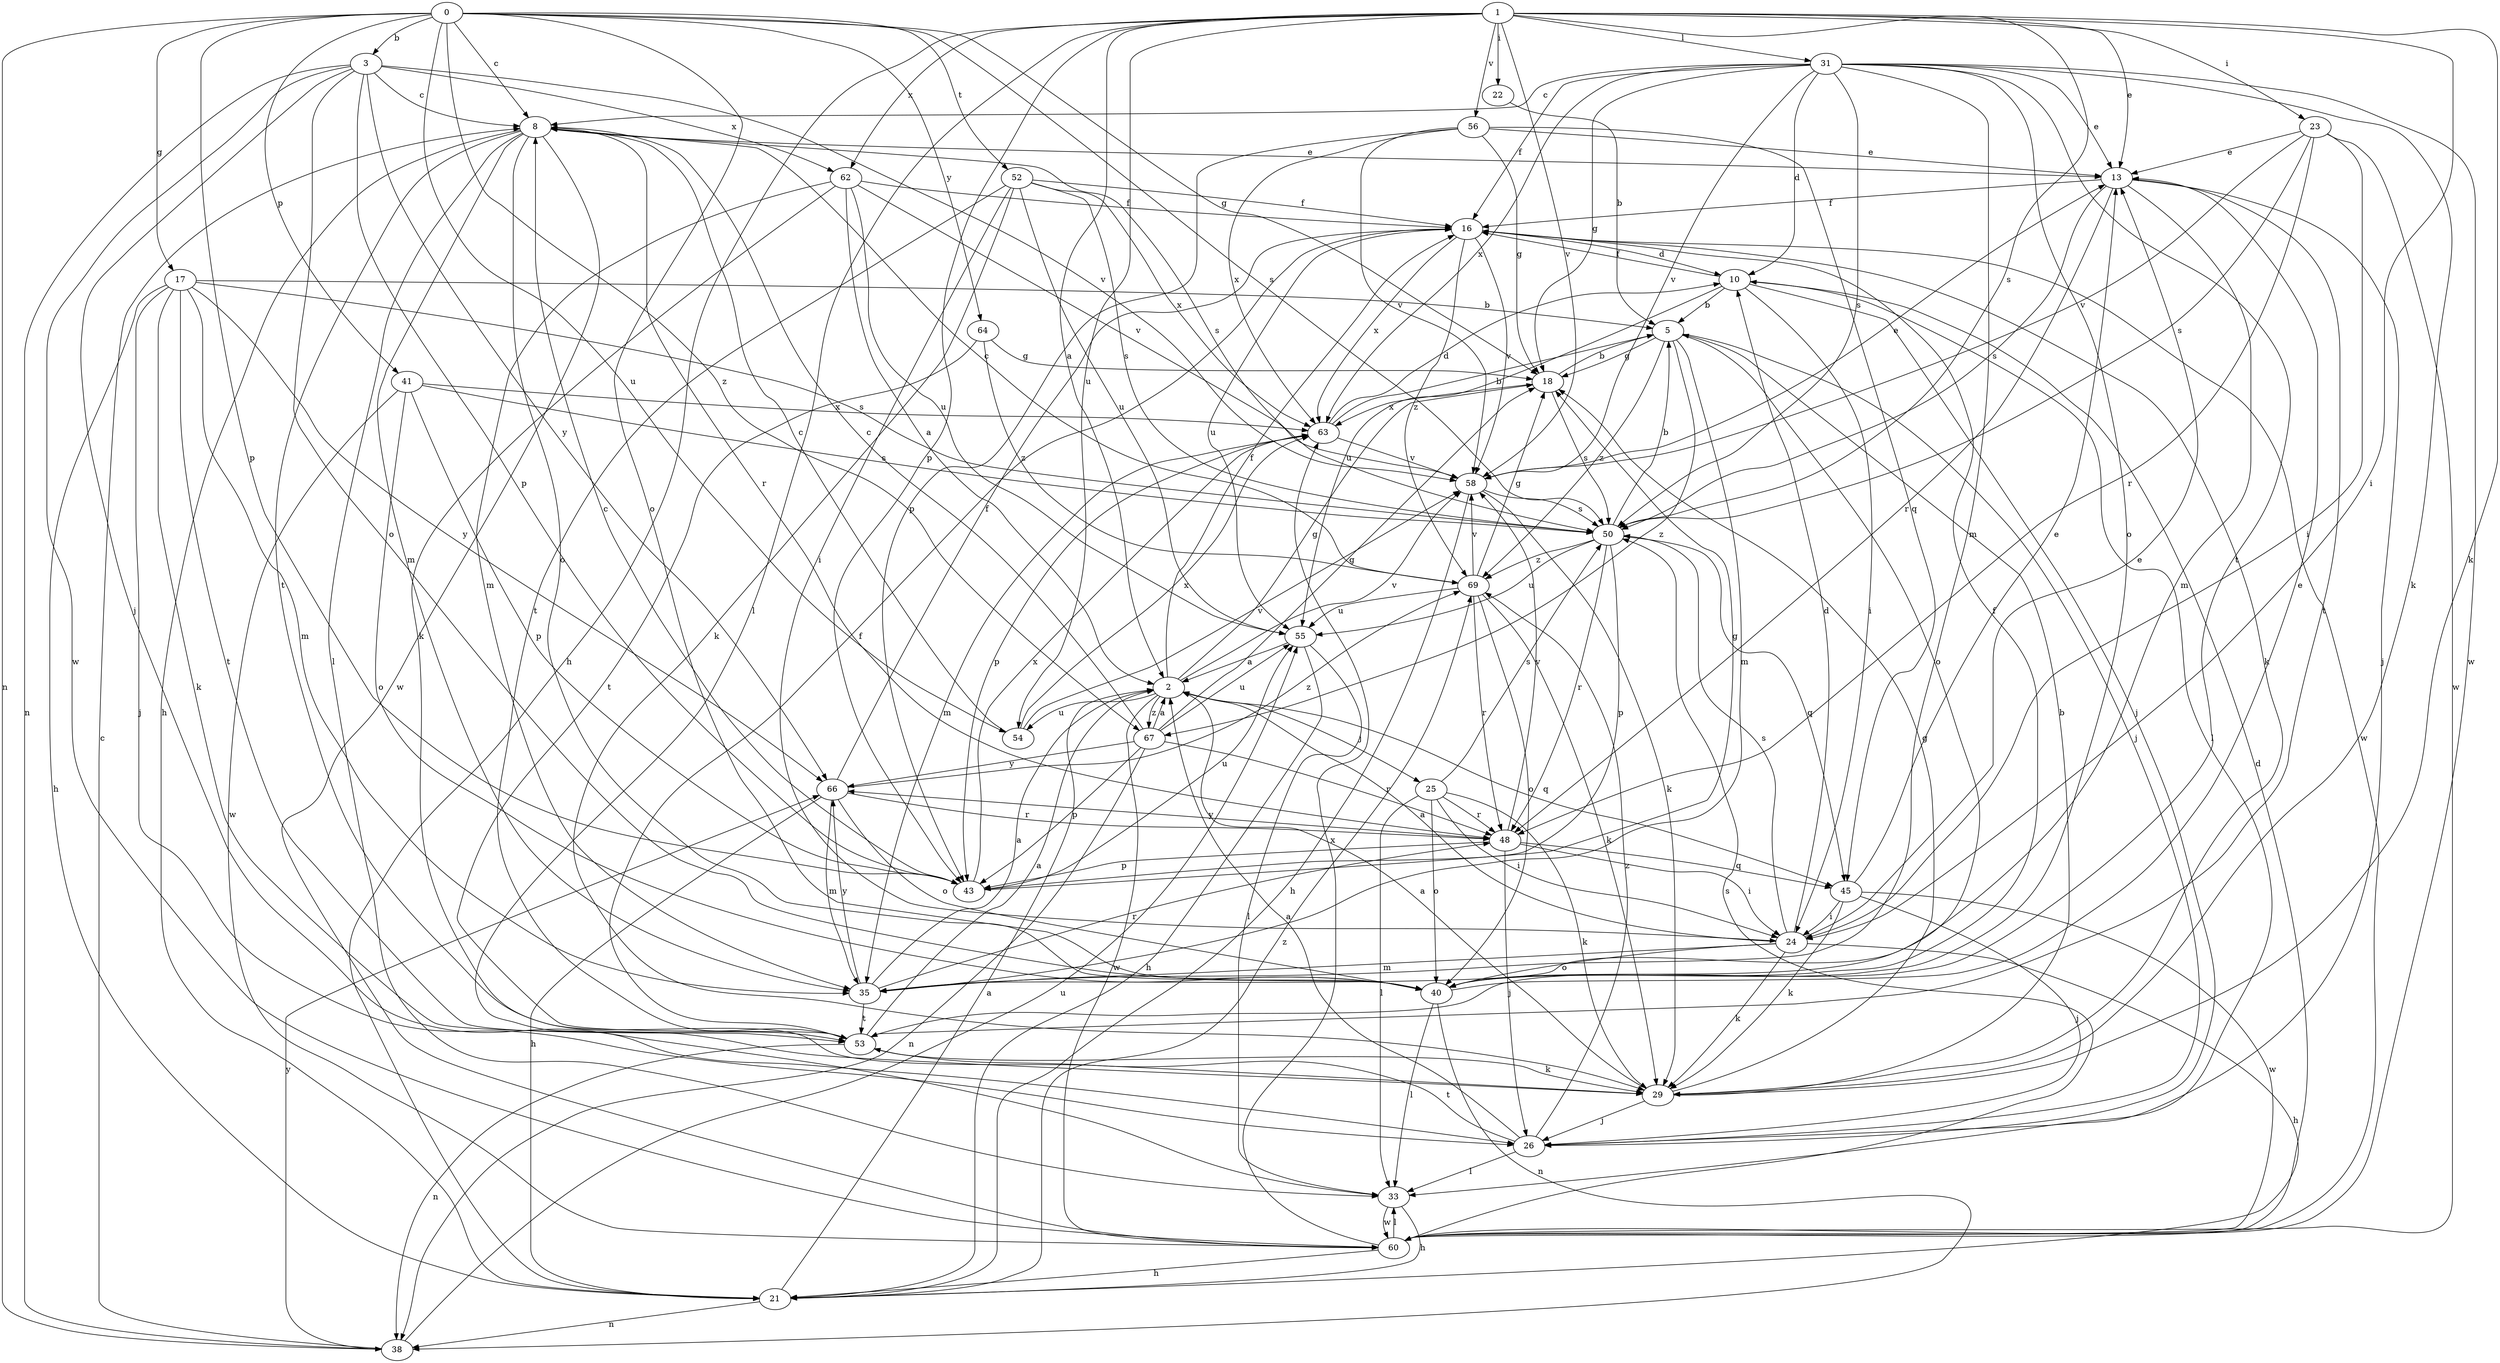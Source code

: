strict digraph  {
0;
1;
2;
3;
5;
8;
10;
13;
16;
17;
18;
21;
22;
23;
24;
25;
26;
29;
31;
33;
35;
38;
40;
41;
43;
45;
48;
50;
52;
53;
54;
55;
56;
58;
60;
62;
63;
64;
66;
67;
69;
0 -> 3  [label=b];
0 -> 8  [label=c];
0 -> 17  [label=g];
0 -> 18  [label=g];
0 -> 38  [label=n];
0 -> 40  [label=o];
0 -> 41  [label=p];
0 -> 43  [label=p];
0 -> 50  [label=s];
0 -> 52  [label=t];
0 -> 54  [label=u];
0 -> 64  [label=y];
0 -> 67  [label=z];
1 -> 2  [label=a];
1 -> 13  [label=e];
1 -> 21  [label=h];
1 -> 22  [label=i];
1 -> 23  [label=i];
1 -> 24  [label=i];
1 -> 29  [label=k];
1 -> 31  [label=l];
1 -> 33  [label=l];
1 -> 43  [label=p];
1 -> 50  [label=s];
1 -> 54  [label=u];
1 -> 56  [label=v];
1 -> 58  [label=v];
1 -> 62  [label=x];
2 -> 16  [label=f];
2 -> 18  [label=g];
2 -> 25  [label=j];
2 -> 45  [label=q];
2 -> 54  [label=u];
2 -> 58  [label=v];
2 -> 60  [label=w];
2 -> 67  [label=z];
3 -> 8  [label=c];
3 -> 26  [label=j];
3 -> 38  [label=n];
3 -> 40  [label=o];
3 -> 43  [label=p];
3 -> 58  [label=v];
3 -> 60  [label=w];
3 -> 62  [label=x];
3 -> 66  [label=y];
5 -> 18  [label=g];
5 -> 26  [label=j];
5 -> 35  [label=m];
5 -> 40  [label=o];
5 -> 67  [label=z];
5 -> 69  [label=z];
8 -> 13  [label=e];
8 -> 21  [label=h];
8 -> 33  [label=l];
8 -> 35  [label=m];
8 -> 40  [label=o];
8 -> 48  [label=r];
8 -> 50  [label=s];
8 -> 53  [label=t];
8 -> 60  [label=w];
10 -> 5  [label=b];
10 -> 16  [label=f];
10 -> 24  [label=i];
10 -> 26  [label=j];
10 -> 33  [label=l];
10 -> 55  [label=u];
13 -> 16  [label=f];
13 -> 26  [label=j];
13 -> 35  [label=m];
13 -> 48  [label=r];
13 -> 50  [label=s];
13 -> 53  [label=t];
16 -> 10  [label=d];
16 -> 29  [label=k];
16 -> 55  [label=u];
16 -> 58  [label=v];
16 -> 60  [label=w];
16 -> 63  [label=x];
16 -> 69  [label=z];
17 -> 5  [label=b];
17 -> 21  [label=h];
17 -> 26  [label=j];
17 -> 29  [label=k];
17 -> 35  [label=m];
17 -> 50  [label=s];
17 -> 53  [label=t];
17 -> 66  [label=y];
18 -> 5  [label=b];
18 -> 50  [label=s];
18 -> 63  [label=x];
21 -> 2  [label=a];
21 -> 38  [label=n];
21 -> 69  [label=z];
22 -> 5  [label=b];
23 -> 13  [label=e];
23 -> 24  [label=i];
23 -> 48  [label=r];
23 -> 50  [label=s];
23 -> 58  [label=v];
23 -> 60  [label=w];
24 -> 2  [label=a];
24 -> 10  [label=d];
24 -> 13  [label=e];
24 -> 21  [label=h];
24 -> 29  [label=k];
24 -> 35  [label=m];
24 -> 40  [label=o];
24 -> 50  [label=s];
25 -> 24  [label=i];
25 -> 29  [label=k];
25 -> 33  [label=l];
25 -> 40  [label=o];
25 -> 48  [label=r];
25 -> 50  [label=s];
26 -> 2  [label=a];
26 -> 33  [label=l];
26 -> 53  [label=t];
26 -> 69  [label=z];
29 -> 2  [label=a];
29 -> 5  [label=b];
29 -> 18  [label=g];
29 -> 26  [label=j];
31 -> 8  [label=c];
31 -> 10  [label=d];
31 -> 13  [label=e];
31 -> 16  [label=f];
31 -> 18  [label=g];
31 -> 29  [label=k];
31 -> 35  [label=m];
31 -> 40  [label=o];
31 -> 50  [label=s];
31 -> 53  [label=t];
31 -> 58  [label=v];
31 -> 60  [label=w];
31 -> 63  [label=x];
33 -> 21  [label=h];
33 -> 60  [label=w];
35 -> 2  [label=a];
35 -> 48  [label=r];
35 -> 53  [label=t];
35 -> 66  [label=y];
38 -> 8  [label=c];
38 -> 55  [label=u];
38 -> 66  [label=y];
40 -> 13  [label=e];
40 -> 16  [label=f];
40 -> 33  [label=l];
40 -> 38  [label=n];
41 -> 40  [label=o];
41 -> 43  [label=p];
41 -> 50  [label=s];
41 -> 60  [label=w];
41 -> 63  [label=x];
43 -> 8  [label=c];
43 -> 18  [label=g];
43 -> 55  [label=u];
43 -> 63  [label=x];
45 -> 13  [label=e];
45 -> 24  [label=i];
45 -> 26  [label=j];
45 -> 29  [label=k];
45 -> 60  [label=w];
48 -> 24  [label=i];
48 -> 26  [label=j];
48 -> 43  [label=p];
48 -> 45  [label=q];
48 -> 58  [label=v];
48 -> 66  [label=y];
50 -> 5  [label=b];
50 -> 43  [label=p];
50 -> 45  [label=q];
50 -> 48  [label=r];
50 -> 55  [label=u];
50 -> 69  [label=z];
52 -> 16  [label=f];
52 -> 24  [label=i];
52 -> 29  [label=k];
52 -> 50  [label=s];
52 -> 53  [label=t];
52 -> 55  [label=u];
52 -> 63  [label=x];
53 -> 2  [label=a];
53 -> 16  [label=f];
53 -> 29  [label=k];
53 -> 38  [label=n];
54 -> 8  [label=c];
54 -> 58  [label=v];
54 -> 63  [label=x];
55 -> 2  [label=a];
55 -> 21  [label=h];
55 -> 33  [label=l];
56 -> 13  [label=e];
56 -> 18  [label=g];
56 -> 43  [label=p];
56 -> 45  [label=q];
56 -> 58  [label=v];
56 -> 63  [label=x];
58 -> 13  [label=e];
58 -> 21  [label=h];
58 -> 29  [label=k];
58 -> 50  [label=s];
60 -> 10  [label=d];
60 -> 21  [label=h];
60 -> 33  [label=l];
60 -> 50  [label=s];
60 -> 63  [label=x];
62 -> 2  [label=a];
62 -> 16  [label=f];
62 -> 29  [label=k];
62 -> 35  [label=m];
62 -> 55  [label=u];
62 -> 58  [label=v];
63 -> 5  [label=b];
63 -> 10  [label=d];
63 -> 35  [label=m];
63 -> 43  [label=p];
63 -> 58  [label=v];
64 -> 18  [label=g];
64 -> 53  [label=t];
64 -> 69  [label=z];
66 -> 16  [label=f];
66 -> 21  [label=h];
66 -> 35  [label=m];
66 -> 40  [label=o];
66 -> 48  [label=r];
66 -> 69  [label=z];
67 -> 2  [label=a];
67 -> 8  [label=c];
67 -> 18  [label=g];
67 -> 38  [label=n];
67 -> 43  [label=p];
67 -> 48  [label=r];
67 -> 55  [label=u];
67 -> 66  [label=y];
69 -> 8  [label=c];
69 -> 18  [label=g];
69 -> 29  [label=k];
69 -> 40  [label=o];
69 -> 48  [label=r];
69 -> 55  [label=u];
69 -> 58  [label=v];
}
